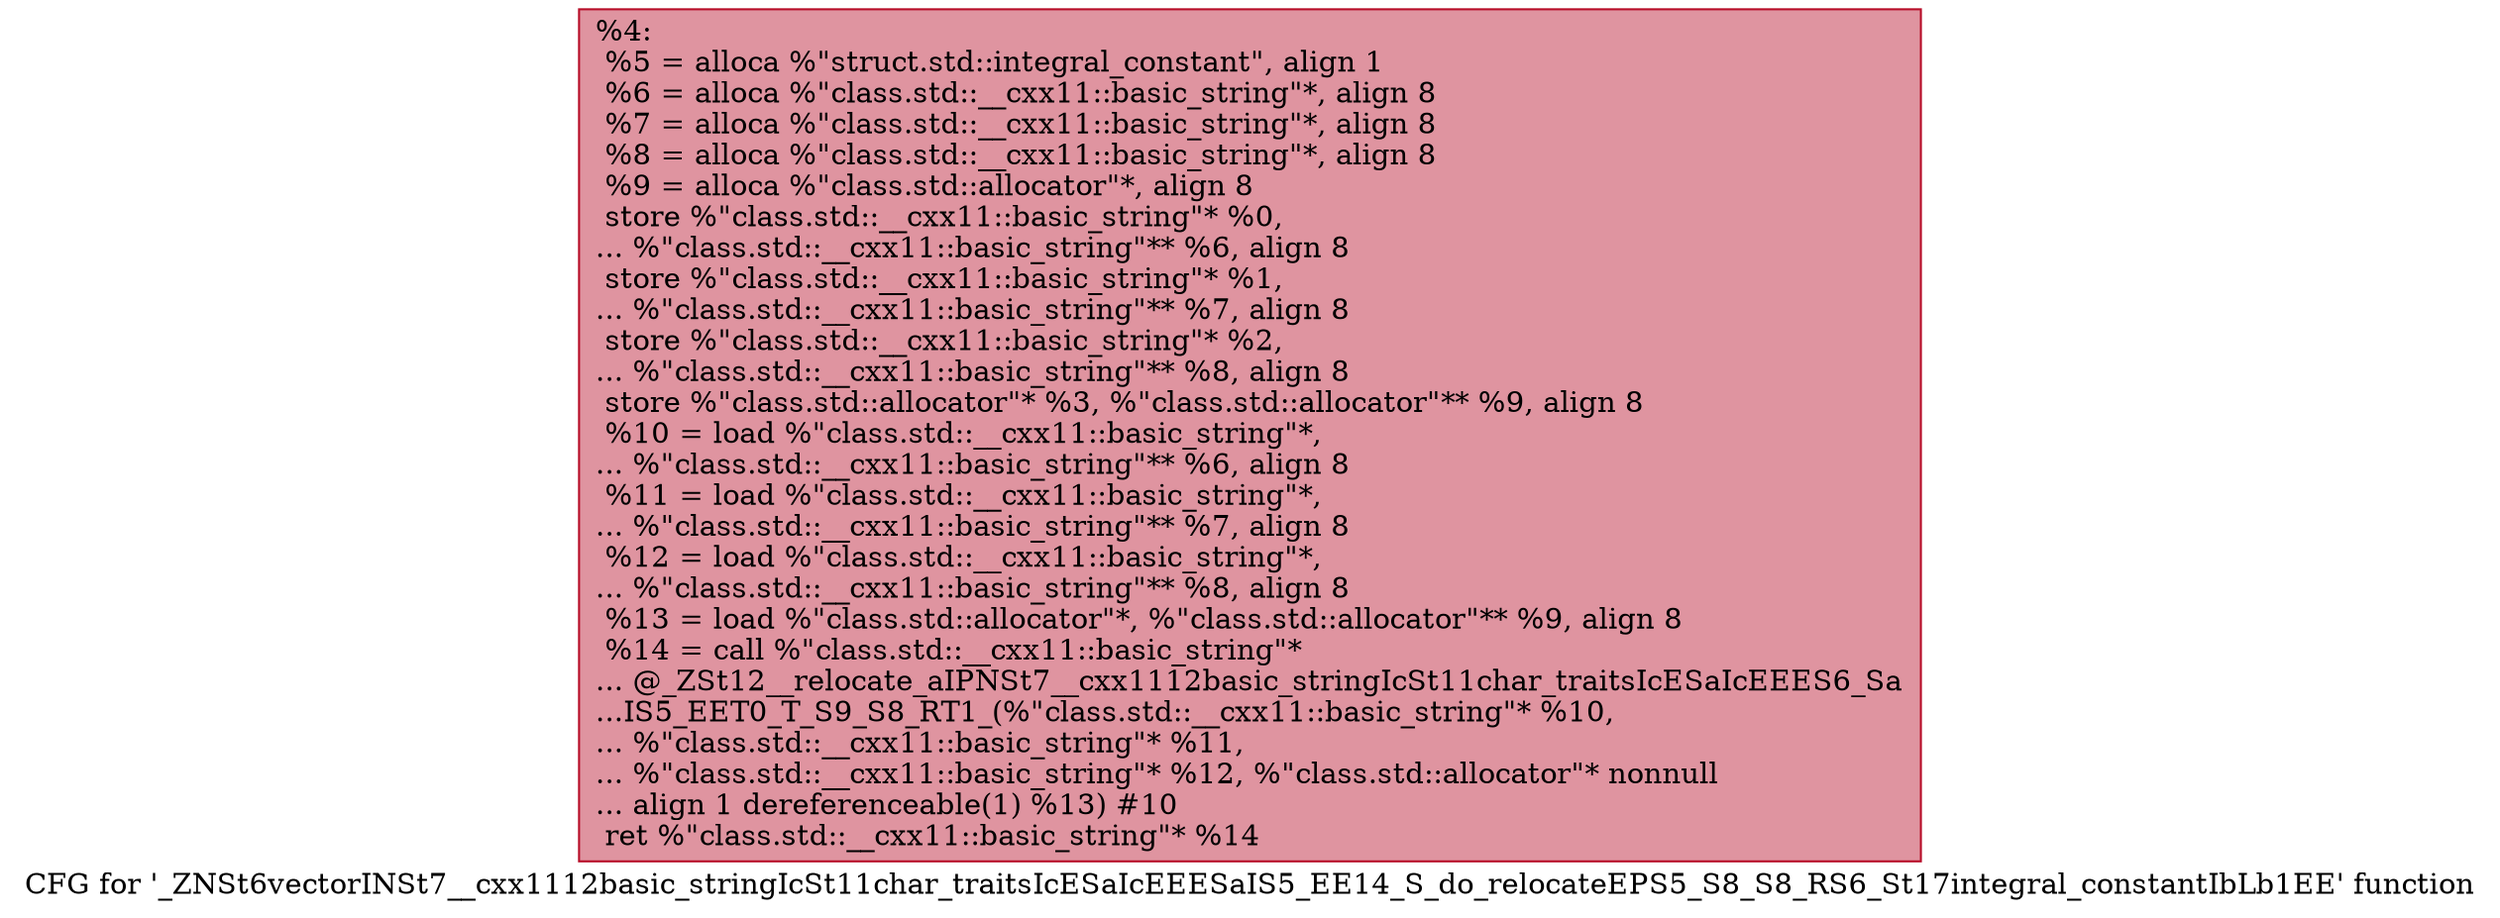 digraph "CFG for '_ZNSt6vectorINSt7__cxx1112basic_stringIcSt11char_traitsIcESaIcEEESaIS5_EE14_S_do_relocateEPS5_S8_S8_RS6_St17integral_constantIbLb1EE' function" {
	label="CFG for '_ZNSt6vectorINSt7__cxx1112basic_stringIcSt11char_traitsIcESaIcEEESaIS5_EE14_S_do_relocateEPS5_S8_S8_RS6_St17integral_constantIbLb1EE' function";

	Node0x55dfade25ce0 [shape=record,color="#b70d28ff", style=filled, fillcolor="#b70d2870",label="{%4:\l  %5 = alloca %\"struct.std::integral_constant\", align 1\l  %6 = alloca %\"class.std::__cxx11::basic_string\"*, align 8\l  %7 = alloca %\"class.std::__cxx11::basic_string\"*, align 8\l  %8 = alloca %\"class.std::__cxx11::basic_string\"*, align 8\l  %9 = alloca %\"class.std::allocator\"*, align 8\l  store %\"class.std::__cxx11::basic_string\"* %0,\l... %\"class.std::__cxx11::basic_string\"** %6, align 8\l  store %\"class.std::__cxx11::basic_string\"* %1,\l... %\"class.std::__cxx11::basic_string\"** %7, align 8\l  store %\"class.std::__cxx11::basic_string\"* %2,\l... %\"class.std::__cxx11::basic_string\"** %8, align 8\l  store %\"class.std::allocator\"* %3, %\"class.std::allocator\"** %9, align 8\l  %10 = load %\"class.std::__cxx11::basic_string\"*,\l... %\"class.std::__cxx11::basic_string\"** %6, align 8\l  %11 = load %\"class.std::__cxx11::basic_string\"*,\l... %\"class.std::__cxx11::basic_string\"** %7, align 8\l  %12 = load %\"class.std::__cxx11::basic_string\"*,\l... %\"class.std::__cxx11::basic_string\"** %8, align 8\l  %13 = load %\"class.std::allocator\"*, %\"class.std::allocator\"** %9, align 8\l  %14 = call %\"class.std::__cxx11::basic_string\"*\l... @_ZSt12__relocate_aIPNSt7__cxx1112basic_stringIcSt11char_traitsIcESaIcEEES6_Sa\l...IS5_EET0_T_S9_S8_RT1_(%\"class.std::__cxx11::basic_string\"* %10,\l... %\"class.std::__cxx11::basic_string\"* %11,\l... %\"class.std::__cxx11::basic_string\"* %12, %\"class.std::allocator\"* nonnull\l... align 1 dereferenceable(1) %13) #10\l  ret %\"class.std::__cxx11::basic_string\"* %14\l}"];
}
